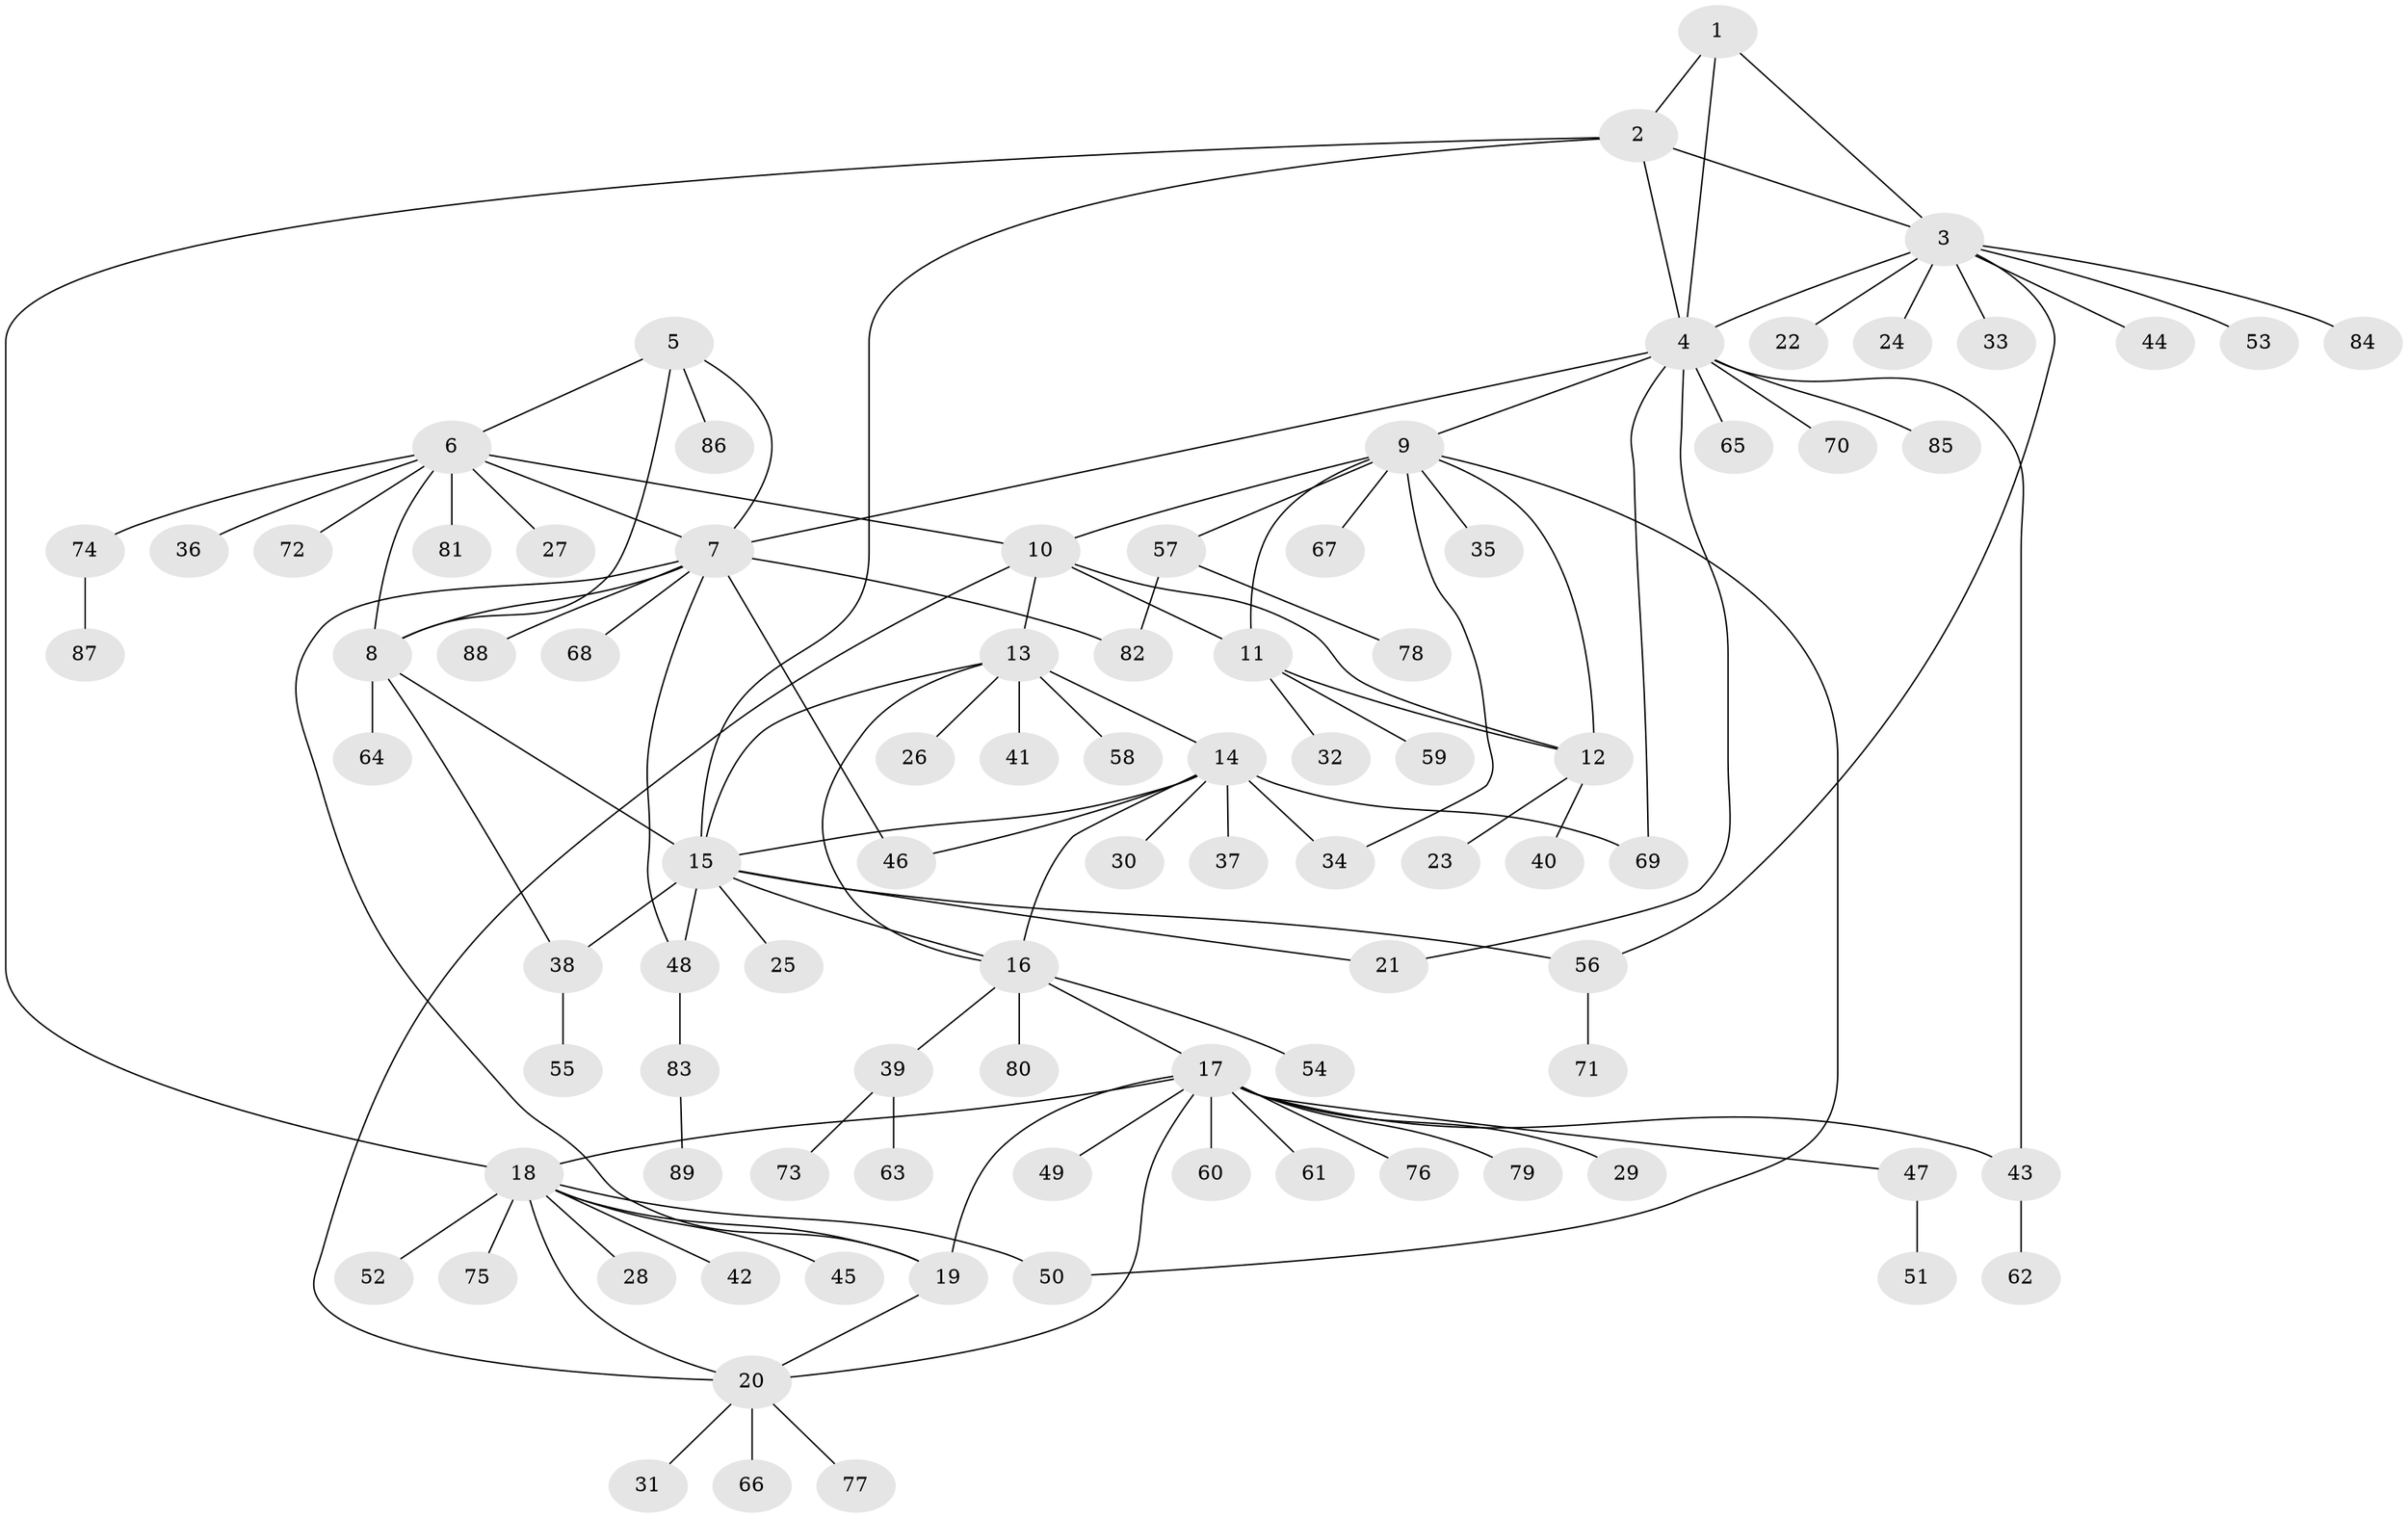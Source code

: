 // coarse degree distribution, {2: 0.1643835616438356, 11: 0.0273972602739726, 9: 0.0273972602739726, 3: 0.0547945205479452, 8: 0.0136986301369863, 12: 0.0273972602739726, 5: 0.0136986301369863, 10: 0.0273972602739726, 6: 0.0273972602739726, 4: 0.0273972602739726, 1: 0.589041095890411}
// Generated by graph-tools (version 1.1) at 2025/42/03/06/25 10:42:11]
// undirected, 89 vertices, 119 edges
graph export_dot {
graph [start="1"]
  node [color=gray90,style=filled];
  1;
  2;
  3;
  4;
  5;
  6;
  7;
  8;
  9;
  10;
  11;
  12;
  13;
  14;
  15;
  16;
  17;
  18;
  19;
  20;
  21;
  22;
  23;
  24;
  25;
  26;
  27;
  28;
  29;
  30;
  31;
  32;
  33;
  34;
  35;
  36;
  37;
  38;
  39;
  40;
  41;
  42;
  43;
  44;
  45;
  46;
  47;
  48;
  49;
  50;
  51;
  52;
  53;
  54;
  55;
  56;
  57;
  58;
  59;
  60;
  61;
  62;
  63;
  64;
  65;
  66;
  67;
  68;
  69;
  70;
  71;
  72;
  73;
  74;
  75;
  76;
  77;
  78;
  79;
  80;
  81;
  82;
  83;
  84;
  85;
  86;
  87;
  88;
  89;
  1 -- 2;
  1 -- 3;
  1 -- 4;
  2 -- 3;
  2 -- 4;
  2 -- 15;
  2 -- 18;
  3 -- 4;
  3 -- 22;
  3 -- 24;
  3 -- 33;
  3 -- 44;
  3 -- 53;
  3 -- 56;
  3 -- 84;
  4 -- 7;
  4 -- 9;
  4 -- 21;
  4 -- 43;
  4 -- 65;
  4 -- 69;
  4 -- 70;
  4 -- 85;
  5 -- 6;
  5 -- 7;
  5 -- 8;
  5 -- 86;
  6 -- 7;
  6 -- 8;
  6 -- 10;
  6 -- 27;
  6 -- 36;
  6 -- 72;
  6 -- 74;
  6 -- 81;
  7 -- 8;
  7 -- 19;
  7 -- 46;
  7 -- 48;
  7 -- 68;
  7 -- 82;
  7 -- 88;
  8 -- 15;
  8 -- 38;
  8 -- 64;
  9 -- 10;
  9 -- 11;
  9 -- 12;
  9 -- 34;
  9 -- 35;
  9 -- 50;
  9 -- 57;
  9 -- 67;
  10 -- 11;
  10 -- 12;
  10 -- 13;
  10 -- 20;
  11 -- 12;
  11 -- 32;
  11 -- 59;
  12 -- 23;
  12 -- 40;
  13 -- 14;
  13 -- 15;
  13 -- 16;
  13 -- 26;
  13 -- 41;
  13 -- 58;
  14 -- 15;
  14 -- 16;
  14 -- 30;
  14 -- 34;
  14 -- 37;
  14 -- 46;
  14 -- 69;
  15 -- 16;
  15 -- 21;
  15 -- 25;
  15 -- 38;
  15 -- 48;
  15 -- 56;
  16 -- 17;
  16 -- 39;
  16 -- 54;
  16 -- 80;
  17 -- 18;
  17 -- 19;
  17 -- 20;
  17 -- 29;
  17 -- 43;
  17 -- 47;
  17 -- 49;
  17 -- 60;
  17 -- 61;
  17 -- 76;
  17 -- 79;
  18 -- 19;
  18 -- 20;
  18 -- 28;
  18 -- 42;
  18 -- 45;
  18 -- 50;
  18 -- 52;
  18 -- 75;
  19 -- 20;
  20 -- 31;
  20 -- 66;
  20 -- 77;
  38 -- 55;
  39 -- 63;
  39 -- 73;
  43 -- 62;
  47 -- 51;
  48 -- 83;
  56 -- 71;
  57 -- 78;
  57 -- 82;
  74 -- 87;
  83 -- 89;
}
